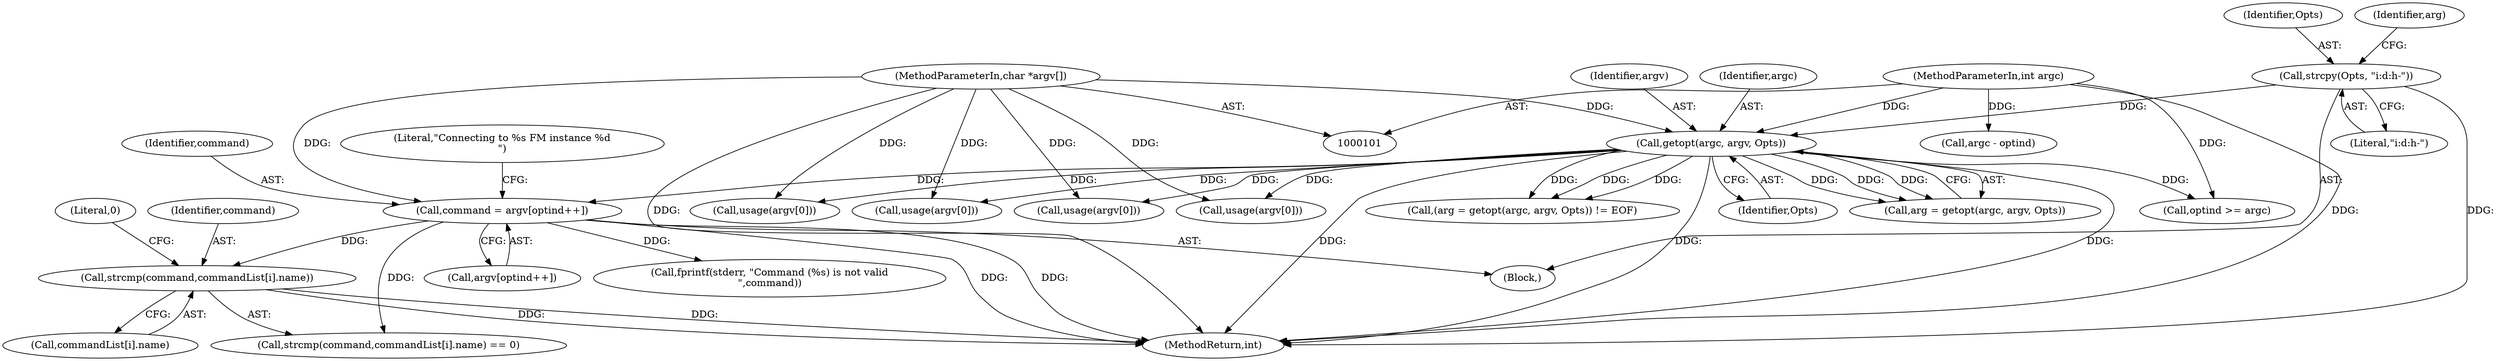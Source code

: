 digraph "0_opa-ff_c5759e7b76f5bf844be6c6641cc1b356bbc83869@API" {
"1000240" [label="(Call,strcmp(command,commandList[i].name))"];
"1000181" [label="(Call,command = argv[optind++])"];
"1000130" [label="(Call,getopt(argc, argv, Opts))"];
"1000102" [label="(MethodParameterIn,int argc)"];
"1000103" [label="(MethodParameterIn,char *argv[])"];
"1000123" [label="(Call,strcpy(Opts, \"i:d:h-\"))"];
"1000188" [label="(Literal,\"Connecting to %s FM instance %d\n\")"];
"1000239" [label="(Call,strcmp(command,commandList[i].name) == 0)"];
"1000181" [label="(Call,command = argv[optind++])"];
"1000125" [label="(Literal,\"i:d:h-\")"];
"1000242" [label="(Call,commandList[i].name)"];
"1000124" [label="(Identifier,Opts)"];
"1000130" [label="(Call,getopt(argc, argv, Opts))"];
"1000127" [label="(Call,(arg = getopt(argc, argv, Opts)) != EOF)"];
"1000240" [label="(Call,strcmp(command,commandList[i].name))"];
"1000241" [label="(Identifier,command)"];
"1000182" [label="(Identifier,command)"];
"1000183" [label="(Call,argv[optind++])"];
"1000128" [label="(Call,arg = getopt(argc, argv, Opts))"];
"1000264" [label="(Call,fprintf(stderr, \"Command (%s) is not valid\n\",command))"];
"1000257" [label="(Call,argc - optind)"];
"1000283" [label="(MethodReturn,int)"];
"1000103" [label="(MethodParameterIn,char *argv[])"];
"1000159" [label="(Call,usage(argv[0]))"];
"1000131" [label="(Identifier,argc)"];
"1000174" [label="(Call,usage(argv[0]))"];
"1000132" [label="(Identifier,argv)"];
"1000133" [label="(Identifier,Opts)"];
"1000167" [label="(Call,optind >= argc)"];
"1000247" [label="(Literal,0)"];
"1000141" [label="(Call,usage(argv[0]))"];
"1000104" [label="(Block,)"];
"1000102" [label="(MethodParameterIn,int argc)"];
"1000123" [label="(Call,strcpy(Opts, \"i:d:h-\"))"];
"1000268" [label="(Call,usage(argv[0]))"];
"1000129" [label="(Identifier,arg)"];
"1000240" -> "1000239"  [label="AST: "];
"1000240" -> "1000242"  [label="CFG: "];
"1000241" -> "1000240"  [label="AST: "];
"1000242" -> "1000240"  [label="AST: "];
"1000247" -> "1000240"  [label="CFG: "];
"1000240" -> "1000283"  [label="DDG: "];
"1000240" -> "1000283"  [label="DDG: "];
"1000181" -> "1000240"  [label="DDG: "];
"1000181" -> "1000104"  [label="AST: "];
"1000181" -> "1000183"  [label="CFG: "];
"1000182" -> "1000181"  [label="AST: "];
"1000183" -> "1000181"  [label="AST: "];
"1000188" -> "1000181"  [label="CFG: "];
"1000181" -> "1000283"  [label="DDG: "];
"1000181" -> "1000283"  [label="DDG: "];
"1000130" -> "1000181"  [label="DDG: "];
"1000103" -> "1000181"  [label="DDG: "];
"1000181" -> "1000239"  [label="DDG: "];
"1000181" -> "1000264"  [label="DDG: "];
"1000130" -> "1000128"  [label="AST: "];
"1000130" -> "1000133"  [label="CFG: "];
"1000131" -> "1000130"  [label="AST: "];
"1000132" -> "1000130"  [label="AST: "];
"1000133" -> "1000130"  [label="AST: "];
"1000128" -> "1000130"  [label="CFG: "];
"1000130" -> "1000283"  [label="DDG: "];
"1000130" -> "1000283"  [label="DDG: "];
"1000130" -> "1000283"  [label="DDG: "];
"1000130" -> "1000127"  [label="DDG: "];
"1000130" -> "1000127"  [label="DDG: "];
"1000130" -> "1000127"  [label="DDG: "];
"1000130" -> "1000128"  [label="DDG: "];
"1000130" -> "1000128"  [label="DDG: "];
"1000130" -> "1000128"  [label="DDG: "];
"1000102" -> "1000130"  [label="DDG: "];
"1000103" -> "1000130"  [label="DDG: "];
"1000123" -> "1000130"  [label="DDG: "];
"1000130" -> "1000141"  [label="DDG: "];
"1000130" -> "1000159"  [label="DDG: "];
"1000130" -> "1000167"  [label="DDG: "];
"1000130" -> "1000174"  [label="DDG: "];
"1000130" -> "1000268"  [label="DDG: "];
"1000102" -> "1000101"  [label="AST: "];
"1000102" -> "1000283"  [label="DDG: "];
"1000102" -> "1000167"  [label="DDG: "];
"1000102" -> "1000257"  [label="DDG: "];
"1000103" -> "1000101"  [label="AST: "];
"1000103" -> "1000283"  [label="DDG: "];
"1000103" -> "1000141"  [label="DDG: "];
"1000103" -> "1000159"  [label="DDG: "];
"1000103" -> "1000174"  [label="DDG: "];
"1000103" -> "1000268"  [label="DDG: "];
"1000123" -> "1000104"  [label="AST: "];
"1000123" -> "1000125"  [label="CFG: "];
"1000124" -> "1000123"  [label="AST: "];
"1000125" -> "1000123"  [label="AST: "];
"1000129" -> "1000123"  [label="CFG: "];
"1000123" -> "1000283"  [label="DDG: "];
}
